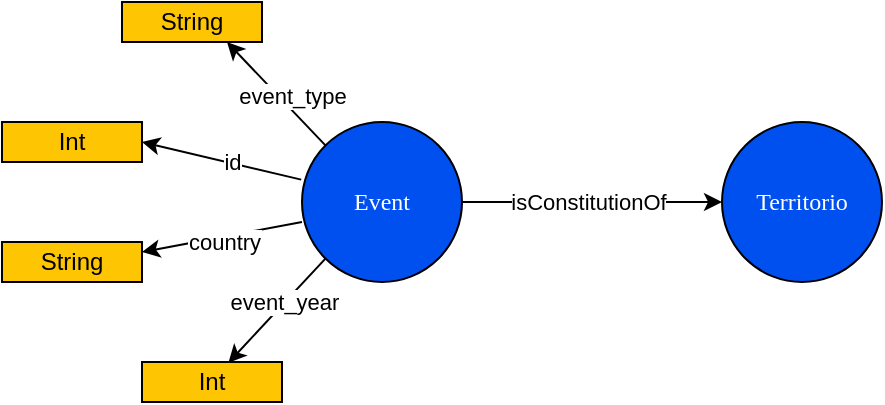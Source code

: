 <mxfile version="21.6.2" type="device">
  <diagram name="Página-1" id="ACIpfwvY6OtmcBOpblR_">
    <mxGraphModel dx="1195" dy="622" grid="1" gridSize="10" guides="1" tooltips="1" connect="1" arrows="1" fold="1" page="1" pageScale="1" pageWidth="827" pageHeight="1169" math="0" shadow="0">
      <root>
        <mxCell id="0" />
        <mxCell id="1" parent="0" />
        <mxCell id="75u9EtzRQLWjxT4mXYtB-3" style="edgeStyle=orthogonalEdgeStyle;rounded=0;orthogonalLoop=1;jettySize=auto;html=1;entryX=0;entryY=0.5;entryDx=0;entryDy=0;" edge="1" parent="1" source="75u9EtzRQLWjxT4mXYtB-1" target="75u9EtzRQLWjxT4mXYtB-2">
          <mxGeometry relative="1" as="geometry" />
        </mxCell>
        <mxCell id="75u9EtzRQLWjxT4mXYtB-4" value="isConstitutionOf" style="edgeLabel;html=1;align=center;verticalAlign=middle;resizable=0;points=[];" vertex="1" connectable="0" parent="75u9EtzRQLWjxT4mXYtB-3">
          <mxGeometry x="0.059" y="-1" relative="1" as="geometry">
            <mxPoint x="-6" y="-1" as="offset" />
          </mxGeometry>
        </mxCell>
        <mxCell id="75u9EtzRQLWjxT4mXYtB-9" style="rounded=0;orthogonalLoop=1;jettySize=auto;html=1;exitX=0;exitY=0;exitDx=0;exitDy=0;entryX=0.75;entryY=1;entryDx=0;entryDy=0;" edge="1" parent="1" source="75u9EtzRQLWjxT4mXYtB-1" target="75u9EtzRQLWjxT4mXYtB-8">
          <mxGeometry relative="1" as="geometry" />
        </mxCell>
        <mxCell id="75u9EtzRQLWjxT4mXYtB-10" value="event_type" style="edgeLabel;html=1;align=center;verticalAlign=middle;resizable=0;points=[];" vertex="1" connectable="0" parent="75u9EtzRQLWjxT4mXYtB-9">
          <mxGeometry x="-0.042" y="-1" relative="1" as="geometry">
            <mxPoint x="6" as="offset" />
          </mxGeometry>
        </mxCell>
        <mxCell id="75u9EtzRQLWjxT4mXYtB-15" style="rounded=0;orthogonalLoop=1;jettySize=auto;html=1;exitX=0;exitY=1;exitDx=0;exitDy=0;entryX=0.617;entryY=0.02;entryDx=0;entryDy=0;entryPerimeter=0;" edge="1" parent="1" source="75u9EtzRQLWjxT4mXYtB-1" target="75u9EtzRQLWjxT4mXYtB-5">
          <mxGeometry relative="1" as="geometry" />
        </mxCell>
        <mxCell id="75u9EtzRQLWjxT4mXYtB-16" value="event_year" style="edgeLabel;html=1;align=center;verticalAlign=middle;resizable=0;points=[];" vertex="1" connectable="0" parent="75u9EtzRQLWjxT4mXYtB-15">
          <mxGeometry x="-0.32" y="-1" relative="1" as="geometry">
            <mxPoint x="-4" y="5" as="offset" />
          </mxGeometry>
        </mxCell>
        <mxCell id="75u9EtzRQLWjxT4mXYtB-1" value="&lt;font face=&quot;Verdana&quot;&gt;Event&lt;/font&gt;" style="ellipse;whiteSpace=wrap;html=1;aspect=fixed;fillColor=#0050ef;strokeColor=#000000;fontColor=#ffffff;" vertex="1" parent="1">
          <mxGeometry x="280" y="200" width="80" height="80" as="geometry" />
        </mxCell>
        <mxCell id="75u9EtzRQLWjxT4mXYtB-2" value="&lt;font face=&quot;Verdana&quot;&gt;Territorio&lt;/font&gt;" style="ellipse;whiteSpace=wrap;html=1;aspect=fixed;fillColor=#0050ef;strokeColor=#000000;fontColor=#ffffff;" vertex="1" parent="1">
          <mxGeometry x="490" y="200" width="80" height="80" as="geometry" />
        </mxCell>
        <mxCell id="75u9EtzRQLWjxT4mXYtB-5" value="Int" style="rounded=0;whiteSpace=wrap;html=1;strokeColor=#000000;fillColor=#fdc502;" vertex="1" parent="1">
          <mxGeometry x="200" y="320" width="70" height="20" as="geometry" />
        </mxCell>
        <mxCell id="75u9EtzRQLWjxT4mXYtB-6" value="String" style="rounded=0;whiteSpace=wrap;html=1;strokeColor=#000000;fillColor=#fdc502;" vertex="1" parent="1">
          <mxGeometry x="130" y="260" width="70" height="20" as="geometry" />
        </mxCell>
        <mxCell id="75u9EtzRQLWjxT4mXYtB-7" value="Int" style="rounded=0;whiteSpace=wrap;html=1;strokeColor=#000000;fillColor=#fdc502;" vertex="1" parent="1">
          <mxGeometry x="130" y="200" width="70" height="20" as="geometry" />
        </mxCell>
        <mxCell id="75u9EtzRQLWjxT4mXYtB-8" value="String" style="rounded=0;whiteSpace=wrap;html=1;strokeColor=#000000;fillColor=#fdc502;" vertex="1" parent="1">
          <mxGeometry x="190" y="140" width="70" height="20" as="geometry" />
        </mxCell>
        <mxCell id="75u9EtzRQLWjxT4mXYtB-11" style="rounded=0;orthogonalLoop=1;jettySize=auto;html=1;exitX=-0.005;exitY=0.36;exitDx=0;exitDy=0;entryX=1;entryY=0.5;entryDx=0;entryDy=0;exitPerimeter=0;" edge="1" parent="1" source="75u9EtzRQLWjxT4mXYtB-1" target="75u9EtzRQLWjxT4mXYtB-7">
          <mxGeometry relative="1" as="geometry">
            <mxPoint x="270" y="260" as="sourcePoint" />
            <mxPoint x="231" y="228" as="targetPoint" />
          </mxGeometry>
        </mxCell>
        <mxCell id="75u9EtzRQLWjxT4mXYtB-12" value="id" style="edgeLabel;html=1;align=center;verticalAlign=middle;resizable=0;points=[];" vertex="1" connectable="0" parent="75u9EtzRQLWjxT4mXYtB-11">
          <mxGeometry x="-0.042" y="-1" relative="1" as="geometry">
            <mxPoint x="3" y="1" as="offset" />
          </mxGeometry>
        </mxCell>
        <mxCell id="75u9EtzRQLWjxT4mXYtB-13" style="rounded=0;orthogonalLoop=1;jettySize=auto;html=1;exitX=0;exitY=0.625;exitDx=0;exitDy=0;entryX=1;entryY=0.25;entryDx=0;entryDy=0;exitPerimeter=0;" edge="1" parent="1" source="75u9EtzRQLWjxT4mXYtB-1" target="75u9EtzRQLWjxT4mXYtB-6">
          <mxGeometry relative="1" as="geometry">
            <mxPoint x="312" y="232" as="sourcePoint" />
            <mxPoint x="273" y="200" as="targetPoint" />
          </mxGeometry>
        </mxCell>
        <mxCell id="75u9EtzRQLWjxT4mXYtB-14" value="country" style="edgeLabel;html=1;align=center;verticalAlign=middle;resizable=0;points=[];" vertex="1" connectable="0" parent="75u9EtzRQLWjxT4mXYtB-13">
          <mxGeometry x="-0.042" y="-1" relative="1" as="geometry">
            <mxPoint x="-1" y="4" as="offset" />
          </mxGeometry>
        </mxCell>
      </root>
    </mxGraphModel>
  </diagram>
</mxfile>
